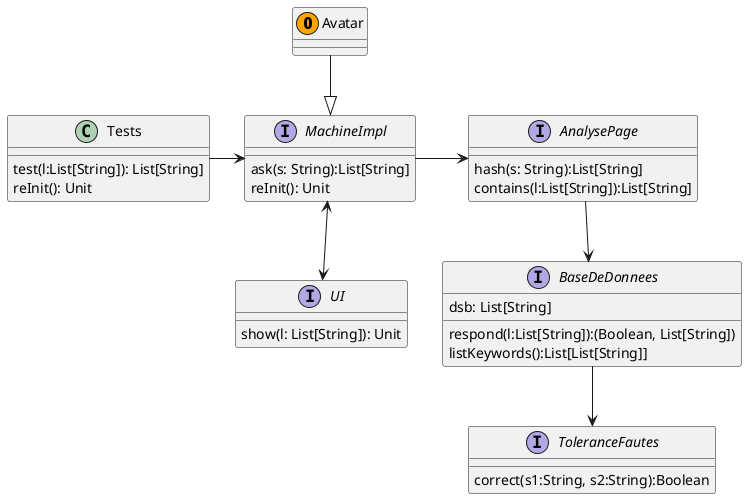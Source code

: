 /* Pour afficher le diagramme UML:  
   Window>Show view>Other>Plantuml 
   La doc: http://plantuml.com/class-diagram
*/

@startuml

class Avatar<<(O, Orange)>>

interface MachineImpl{
	ask(s: String):List[String]
	reInit(): Unit
 }
 
 interface UI{
 	show(l: List[String]): Unit
}

interface AnalysePage{
	hash(s: String):List[String]
	contains(l:List[String]):List[String]
}

interface BaseDeDonnees{
	dsb: List[String]
	respond(l:List[String]):(Boolean, List[String])
	listKeywords():List[List[String]]
}

interface ToleranceFautes{
	correct(s1:String, s2:String):Boolean
}

class Tests{
test(l:List[String]): List[String]
reInit(): Unit
}

Avatar --|> MachineImpl
MachineImpl <--> UI
MachineImpl -> AnalysePage
AnalysePage --> BaseDeDonnees/* Pour afficher le diagramme UML:  
   Window>Show view>Other>Plantuml 
   La doc: http://plantuml.com/class-diagram
*/

@startuml

class Avatar<<(O, Orange)>>

interface MachineImpl{
	ask(s: String):List[String]
	reInit(): Unit
 }
 
 interface UI{
 	show(l: List[String]): Unit
}

interface AnalysePage{
	hash(s: String):List[String]
	contains(l:List[String]):List[String]
}

interface BaseDeDonnees{
	dsb: List[String]
	respond(l:List[String]):(Boolean, List[String])
	listKeywords():List[List[String]]
}

interface ToleranceFautes{
	correct(s1:String, s2:String):Boolean
}

class Tests{
test(l:List[String]): List[String]
reInit(): Unit
}

Avatar --|> MachineImpl
MachineImpl <--> UI
MachineImpl -> AnalysePage
AnalysePage --> BaseDeDonnees
BaseDeDonnees --> ToleranceFautes
Tests -> MachineImpl

 @enduml
BaseDeDonnees --> ToleranceFautes
Tests -> MachineImpl

 @enduml